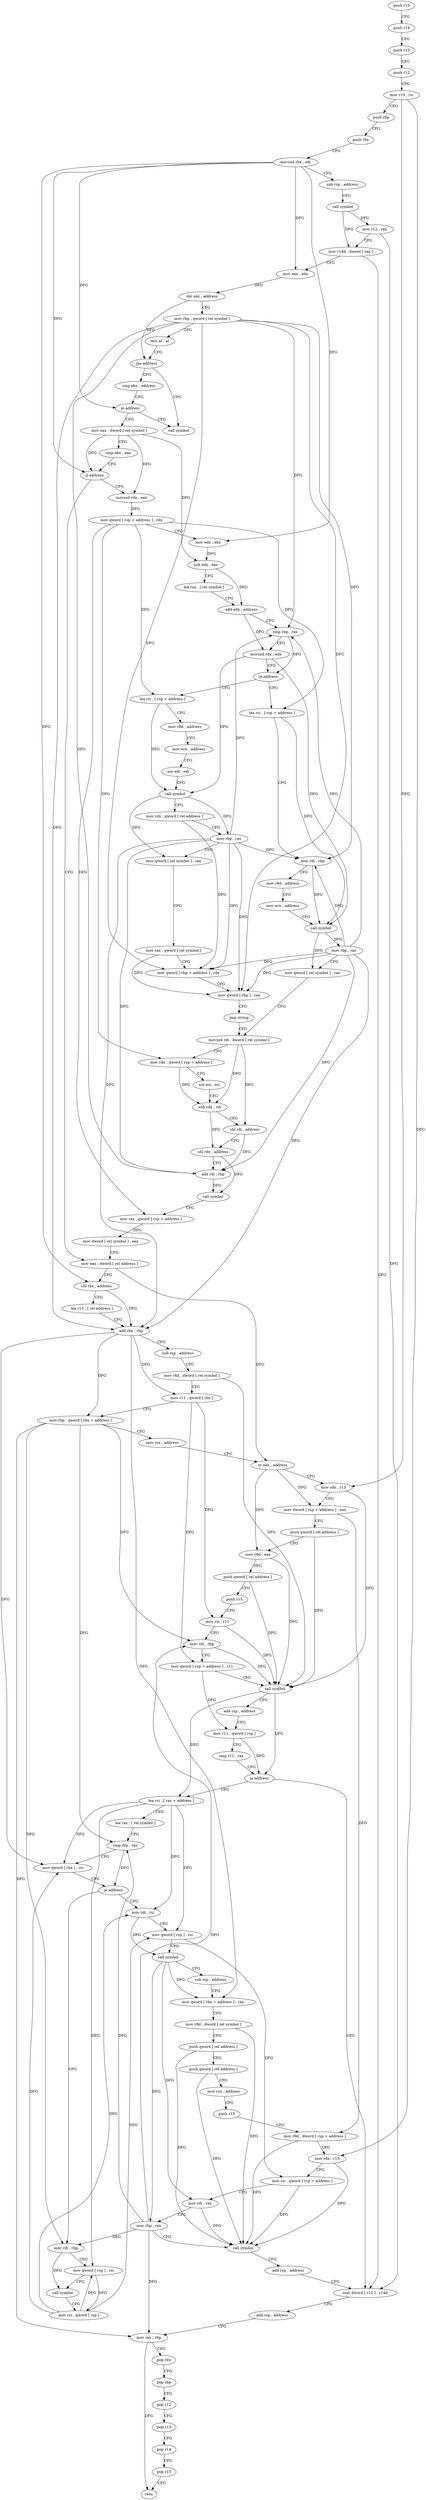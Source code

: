 digraph "func" {
"4230320" [label = "push r15" ]
"4230322" [label = "push r14" ]
"4230324" [label = "push r13" ]
"4230326" [label = "push r12" ]
"4230328" [label = "mov r13 , rsi" ]
"4230331" [label = "push rbp" ]
"4230332" [label = "push rbx" ]
"4230333" [label = "movsxd rbx , edi" ]
"4230336" [label = "sub rsp , address" ]
"4230340" [label = "call symbol" ]
"4230345" [label = "mov r12 , rax" ]
"4230348" [label = "mov r14d , dword [ rax ]" ]
"4230351" [label = "mov eax , ebx" ]
"4230353" [label = "shr eax , address" ]
"4230356" [label = "mov rbp , qword [ rel symbol ]" ]
"4230363" [label = "test al , al" ]
"4230365" [label = "jne address" ]
"4230804" [label = "call symbol" ]
"4230371" [label = "cmp ebx , address" ]
"4230377" [label = "je address" ]
"4230383" [label = "mov eax , dword [ rel symbol ]" ]
"4230389" [label = "cmp ebx , eax" ]
"4230391" [label = "jl address" ]
"4230505" [label = "mov eax , dword [ rel address ]" ]
"4230393" [label = "movsxd rdx , eax" ]
"4230511" [label = "shl rbx , address" ]
"4230515" [label = "lea r15 , [ rel address ]" ]
"4230522" [label = "add rbx , rbp" ]
"4230525" [label = "sub rsp , address" ]
"4230529" [label = "mov r8d , dword [ rel symbol ]" ]
"4230536" [label = "mov r11 , qword [ rbx ]" ]
"4230539" [label = "mov rbp , qword [ rbx + address ]" ]
"4230543" [label = "mov rcx , address" ]
"4230550" [label = "or eax , address" ]
"4230553" [label = "mov rdx , r13" ]
"4230556" [label = "mov dword [ rsp + address ] , eax" ]
"4230560" [label = "push qword [ rel address ]" ]
"4230566" [label = "mov r9d , eax" ]
"4230569" [label = "push qword [ rel address ]" ]
"4230575" [label = "push r15" ]
"4230577" [label = "mov rsi , r11" ]
"4230580" [label = "mov rdi , rbp" ]
"4230583" [label = "mov qword [ rsp + address ] , r11" ]
"4230588" [label = "call symbol" ]
"4230593" [label = "add rsp , address" ]
"4230597" [label = "mov r11 , qword [ rsp ]" ]
"4230601" [label = "cmp r11 , rax" ]
"4230604" [label = "ja address" ]
"4230717" [label = "mov dword [ r12 ] , r14d" ]
"4230606" [label = "lea rsi , [ rax + address ]" ]
"4230396" [label = "mov qword [ rsp + address ] , rdx" ]
"4230401" [label = "mov edx , ebx" ]
"4230403" [label = "sub edx , eax" ]
"4230405" [label = "lea rax , [ rel symbol ]" ]
"4230412" [label = "add edx , address" ]
"4230415" [label = "cmp rbp , rax" ]
"4230418" [label = "movsxd rdx , edx" ]
"4230421" [label = "je address" ]
"4230744" [label = "lea rsi , [ rsp + address ]" ]
"4230427" [label = "lea rsi , [ rsp + address ]" ]
"4230721" [label = "add rsp , address" ]
"4230725" [label = "mov rax , rbp" ]
"4230728" [label = "pop rbx" ]
"4230729" [label = "pop rbp" ]
"4230730" [label = "pop r12" ]
"4230732" [label = "pop r13" ]
"4230734" [label = "pop r14" ]
"4230736" [label = "pop r15" ]
"4230738" [label = "retn" ]
"4230610" [label = "lea rax , [ rel symbol ]" ]
"4230617" [label = "cmp rbp , rax" ]
"4230620" [label = "mov qword [ rbx ] , rsi" ]
"4230623" [label = "je address" ]
"4230641" [label = "mov rdi , rsi" ]
"4230625" [label = "mov rdi , rbp" ]
"4230749" [label = "mov r8d , address" ]
"4230755" [label = "mov ecx , address" ]
"4230760" [label = "xor edi , edi" ]
"4230762" [label = "call symbol" ]
"4230767" [label = "mov rdx , qword [ rel address ]" ]
"4230774" [label = "mov rbp , rax" ]
"4230777" [label = "mov qword [ rel symbol ] , rax" ]
"4230784" [label = "mov rax , qword [ rel symbol ]" ]
"4230791" [label = "mov qword [ rbp + address ] , rdx" ]
"4230795" [label = "mov qword [ rbp ] , rax" ]
"4230799" [label = "jmp string" ]
"4230461" [label = "movsxd rdi , dword [ rel symbol ]" ]
"4230432" [label = "mov rdi , rbp" ]
"4230435" [label = "mov r8d , address" ]
"4230441" [label = "mov ecx , address" ]
"4230446" [label = "call symbol" ]
"4230451" [label = "mov rbp , rax" ]
"4230454" [label = "mov qword [ rel symbol ] , rax" ]
"4230644" [label = "mov qword [ rsp ] , rsi" ]
"4230648" [label = "call symbol" ]
"4230653" [label = "sub rsp , address" ]
"4230657" [label = "mov qword [ rbx + address ] , rax" ]
"4230661" [label = "mov r8d , dword [ rel symbol ]" ]
"4230668" [label = "push qword [ rel address ]" ]
"4230674" [label = "push qword [ rel address ]" ]
"4230680" [label = "mov rcx , address" ]
"4230687" [label = "push r15" ]
"4230689" [label = "mov r9d , dword [ rsp + address ]" ]
"4230694" [label = "mov rdx , r13" ]
"4230697" [label = "mov rsi , qword [ rsp + address ]" ]
"4230702" [label = "mov rdi , rax" ]
"4230705" [label = "mov rbp , rax" ]
"4230708" [label = "call symbol" ]
"4230713" [label = "add rsp , address" ]
"4230628" [label = "mov qword [ rsp ] , rsi" ]
"4230632" [label = "call symbol" ]
"4230637" [label = "mov rsi , qword [ rsp ]" ]
"4230468" [label = "mov rdx , qword [ rsp + address ]" ]
"4230473" [label = "xor esi , esi" ]
"4230475" [label = "sub rdx , rdi" ]
"4230478" [label = "shl rdi , address" ]
"4230482" [label = "shl rdx , address" ]
"4230486" [label = "add rdi , rbp" ]
"4230489" [label = "call symbol" ]
"4230494" [label = "mov rax , qword [ rsp + address ]" ]
"4230499" [label = "mov dword [ rel symbol ] , eax" ]
"4230320" -> "4230322" [ label = "CFG" ]
"4230322" -> "4230324" [ label = "CFG" ]
"4230324" -> "4230326" [ label = "CFG" ]
"4230326" -> "4230328" [ label = "CFG" ]
"4230328" -> "4230331" [ label = "CFG" ]
"4230328" -> "4230553" [ label = "DFG" ]
"4230328" -> "4230694" [ label = "DFG" ]
"4230331" -> "4230332" [ label = "CFG" ]
"4230332" -> "4230333" [ label = "CFG" ]
"4230333" -> "4230336" [ label = "CFG" ]
"4230333" -> "4230351" [ label = "DFG" ]
"4230333" -> "4230377" [ label = "DFG" ]
"4230333" -> "4230391" [ label = "DFG" ]
"4230333" -> "4230511" [ label = "DFG" ]
"4230333" -> "4230401" [ label = "DFG" ]
"4230336" -> "4230340" [ label = "CFG" ]
"4230340" -> "4230345" [ label = "DFG" ]
"4230340" -> "4230348" [ label = "DFG" ]
"4230345" -> "4230348" [ label = "CFG" ]
"4230345" -> "4230717" [ label = "DFG" ]
"4230348" -> "4230351" [ label = "CFG" ]
"4230348" -> "4230717" [ label = "DFG" ]
"4230351" -> "4230353" [ label = "DFG" ]
"4230353" -> "4230356" [ label = "CFG" ]
"4230353" -> "4230365" [ label = "DFG" ]
"4230356" -> "4230363" [ label = "CFG" ]
"4230356" -> "4230522" [ label = "DFG" ]
"4230356" -> "4230415" [ label = "DFG" ]
"4230356" -> "4230791" [ label = "DFG" ]
"4230356" -> "4230795" [ label = "DFG" ]
"4230356" -> "4230432" [ label = "DFG" ]
"4230356" -> "4230486" [ label = "DFG" ]
"4230363" -> "4230365" [ label = "CFG" ]
"4230365" -> "4230804" [ label = "CFG" ]
"4230365" -> "4230371" [ label = "CFG" ]
"4230371" -> "4230377" [ label = "CFG" ]
"4230377" -> "4230804" [ label = "CFG" ]
"4230377" -> "4230383" [ label = "CFG" ]
"4230383" -> "4230389" [ label = "CFG" ]
"4230383" -> "4230391" [ label = "DFG" ]
"4230383" -> "4230393" [ label = "DFG" ]
"4230383" -> "4230403" [ label = "DFG" ]
"4230389" -> "4230391" [ label = "CFG" ]
"4230391" -> "4230505" [ label = "CFG" ]
"4230391" -> "4230393" [ label = "CFG" ]
"4230505" -> "4230511" [ label = "CFG" ]
"4230505" -> "4230550" [ label = "DFG" ]
"4230393" -> "4230396" [ label = "DFG" ]
"4230511" -> "4230515" [ label = "CFG" ]
"4230511" -> "4230522" [ label = "DFG" ]
"4230515" -> "4230522" [ label = "CFG" ]
"4230522" -> "4230525" [ label = "CFG" ]
"4230522" -> "4230536" [ label = "DFG" ]
"4230522" -> "4230539" [ label = "DFG" ]
"4230522" -> "4230620" [ label = "DFG" ]
"4230522" -> "4230657" [ label = "DFG" ]
"4230525" -> "4230529" [ label = "CFG" ]
"4230529" -> "4230536" [ label = "CFG" ]
"4230529" -> "4230588" [ label = "DFG" ]
"4230536" -> "4230539" [ label = "CFG" ]
"4230536" -> "4230577" [ label = "DFG" ]
"4230536" -> "4230583" [ label = "DFG" ]
"4230539" -> "4230543" [ label = "CFG" ]
"4230539" -> "4230580" [ label = "DFG" ]
"4230539" -> "4230725" [ label = "DFG" ]
"4230539" -> "4230617" [ label = "DFG" ]
"4230539" -> "4230625" [ label = "DFG" ]
"4230543" -> "4230550" [ label = "CFG" ]
"4230550" -> "4230553" [ label = "CFG" ]
"4230550" -> "4230556" [ label = "DFG" ]
"4230550" -> "4230566" [ label = "DFG" ]
"4230553" -> "4230556" [ label = "CFG" ]
"4230553" -> "4230588" [ label = "DFG" ]
"4230556" -> "4230560" [ label = "CFG" ]
"4230556" -> "4230689" [ label = "DFG" ]
"4230560" -> "4230566" [ label = "CFG" ]
"4230560" -> "4230588" [ label = "DFG" ]
"4230566" -> "4230569" [ label = "CFG" ]
"4230566" -> "4230588" [ label = "DFG" ]
"4230569" -> "4230575" [ label = "CFG" ]
"4230569" -> "4230588" [ label = "DFG" ]
"4230575" -> "4230577" [ label = "CFG" ]
"4230577" -> "4230580" [ label = "CFG" ]
"4230577" -> "4230588" [ label = "DFG" ]
"4230580" -> "4230583" [ label = "CFG" ]
"4230580" -> "4230588" [ label = "DFG" ]
"4230583" -> "4230588" [ label = "CFG" ]
"4230583" -> "4230597" [ label = "DFG" ]
"4230588" -> "4230593" [ label = "CFG" ]
"4230588" -> "4230604" [ label = "DFG" ]
"4230588" -> "4230606" [ label = "DFG" ]
"4230593" -> "4230597" [ label = "CFG" ]
"4230597" -> "4230601" [ label = "CFG" ]
"4230597" -> "4230604" [ label = "DFG" ]
"4230601" -> "4230604" [ label = "CFG" ]
"4230604" -> "4230717" [ label = "CFG" ]
"4230604" -> "4230606" [ label = "CFG" ]
"4230717" -> "4230721" [ label = "CFG" ]
"4230606" -> "4230610" [ label = "CFG" ]
"4230606" -> "4230620" [ label = "DFG" ]
"4230606" -> "4230641" [ label = "DFG" ]
"4230606" -> "4230644" [ label = "DFG" ]
"4230606" -> "4230628" [ label = "DFG" ]
"4230396" -> "4230401" [ label = "CFG" ]
"4230396" -> "4230468" [ label = "DFG" ]
"4230396" -> "4230494" [ label = "DFG" ]
"4230396" -> "4230744" [ label = "DFG" ]
"4230396" -> "4230427" [ label = "DFG" ]
"4230401" -> "4230403" [ label = "DFG" ]
"4230403" -> "4230405" [ label = "CFG" ]
"4230403" -> "4230412" [ label = "DFG" ]
"4230405" -> "4230412" [ label = "CFG" ]
"4230412" -> "4230415" [ label = "CFG" ]
"4230412" -> "4230418" [ label = "DFG" ]
"4230415" -> "4230418" [ label = "CFG" ]
"4230415" -> "4230421" [ label = "DFG" ]
"4230418" -> "4230421" [ label = "CFG" ]
"4230418" -> "4230762" [ label = "DFG" ]
"4230418" -> "4230446" [ label = "DFG" ]
"4230421" -> "4230744" [ label = "CFG" ]
"4230421" -> "4230427" [ label = "CFG" ]
"4230744" -> "4230749" [ label = "CFG" ]
"4230744" -> "4230762" [ label = "DFG" ]
"4230427" -> "4230432" [ label = "CFG" ]
"4230427" -> "4230446" [ label = "DFG" ]
"4230721" -> "4230725" [ label = "CFG" ]
"4230725" -> "4230728" [ label = "CFG" ]
"4230725" -> "4230738" [ label = "DFG" ]
"4230728" -> "4230729" [ label = "CFG" ]
"4230729" -> "4230730" [ label = "CFG" ]
"4230730" -> "4230732" [ label = "CFG" ]
"4230732" -> "4230734" [ label = "CFG" ]
"4230734" -> "4230736" [ label = "CFG" ]
"4230736" -> "4230738" [ label = "CFG" ]
"4230610" -> "4230617" [ label = "CFG" ]
"4230617" -> "4230620" [ label = "CFG" ]
"4230617" -> "4230623" [ label = "DFG" ]
"4230620" -> "4230623" [ label = "CFG" ]
"4230623" -> "4230641" [ label = "CFG" ]
"4230623" -> "4230625" [ label = "CFG" ]
"4230641" -> "4230644" [ label = "CFG" ]
"4230641" -> "4230648" [ label = "DFG" ]
"4230625" -> "4230628" [ label = "CFG" ]
"4230625" -> "4230632" [ label = "DFG" ]
"4230749" -> "4230755" [ label = "CFG" ]
"4230755" -> "4230760" [ label = "CFG" ]
"4230760" -> "4230762" [ label = "CFG" ]
"4230762" -> "4230767" [ label = "CFG" ]
"4230762" -> "4230774" [ label = "DFG" ]
"4230762" -> "4230777" [ label = "DFG" ]
"4230767" -> "4230774" [ label = "CFG" ]
"4230767" -> "4230791" [ label = "DFG" ]
"4230774" -> "4230777" [ label = "CFG" ]
"4230774" -> "4230522" [ label = "DFG" ]
"4230774" -> "4230415" [ label = "DFG" ]
"4230774" -> "4230791" [ label = "DFG" ]
"4230774" -> "4230795" [ label = "DFG" ]
"4230774" -> "4230432" [ label = "DFG" ]
"4230774" -> "4230486" [ label = "DFG" ]
"4230777" -> "4230784" [ label = "CFG" ]
"4230784" -> "4230791" [ label = "CFG" ]
"4230784" -> "4230795" [ label = "DFG" ]
"4230791" -> "4230795" [ label = "CFG" ]
"4230795" -> "4230799" [ label = "CFG" ]
"4230799" -> "4230461" [ label = "CFG" ]
"4230461" -> "4230468" [ label = "CFG" ]
"4230461" -> "4230475" [ label = "DFG" ]
"4230461" -> "4230478" [ label = "DFG" ]
"4230432" -> "4230435" [ label = "CFG" ]
"4230432" -> "4230446" [ label = "DFG" ]
"4230435" -> "4230441" [ label = "CFG" ]
"4230441" -> "4230446" [ label = "CFG" ]
"4230446" -> "4230451" [ label = "DFG" ]
"4230446" -> "4230454" [ label = "DFG" ]
"4230451" -> "4230454" [ label = "CFG" ]
"4230451" -> "4230522" [ label = "DFG" ]
"4230451" -> "4230415" [ label = "DFG" ]
"4230451" -> "4230432" [ label = "DFG" ]
"4230451" -> "4230791" [ label = "DFG" ]
"4230451" -> "4230795" [ label = "DFG" ]
"4230451" -> "4230486" [ label = "DFG" ]
"4230454" -> "4230461" [ label = "CFG" ]
"4230644" -> "4230648" [ label = "CFG" ]
"4230644" -> "4230697" [ label = "DFG" ]
"4230648" -> "4230653" [ label = "CFG" ]
"4230648" -> "4230657" [ label = "DFG" ]
"4230648" -> "4230702" [ label = "DFG" ]
"4230648" -> "4230705" [ label = "DFG" ]
"4230653" -> "4230657" [ label = "CFG" ]
"4230657" -> "4230661" [ label = "CFG" ]
"4230661" -> "4230668" [ label = "CFG" ]
"4230661" -> "4230708" [ label = "DFG" ]
"4230668" -> "4230674" [ label = "CFG" ]
"4230668" -> "4230708" [ label = "DFG" ]
"4230674" -> "4230680" [ label = "CFG" ]
"4230674" -> "4230708" [ label = "DFG" ]
"4230680" -> "4230687" [ label = "CFG" ]
"4230687" -> "4230689" [ label = "CFG" ]
"4230689" -> "4230694" [ label = "CFG" ]
"4230689" -> "4230708" [ label = "DFG" ]
"4230694" -> "4230697" [ label = "CFG" ]
"4230694" -> "4230708" [ label = "DFG" ]
"4230697" -> "4230702" [ label = "CFG" ]
"4230697" -> "4230708" [ label = "DFG" ]
"4230702" -> "4230705" [ label = "CFG" ]
"4230702" -> "4230708" [ label = "DFG" ]
"4230705" -> "4230708" [ label = "CFG" ]
"4230705" -> "4230580" [ label = "DFG" ]
"4230705" -> "4230725" [ label = "DFG" ]
"4230705" -> "4230617" [ label = "DFG" ]
"4230705" -> "4230625" [ label = "DFG" ]
"4230708" -> "4230713" [ label = "CFG" ]
"4230713" -> "4230717" [ label = "CFG" ]
"4230628" -> "4230632" [ label = "CFG" ]
"4230628" -> "4230637" [ label = "DFG" ]
"4230632" -> "4230637" [ label = "CFG" ]
"4230637" -> "4230641" [ label = "DFG" ]
"4230637" -> "4230620" [ label = "DFG" ]
"4230637" -> "4230644" [ label = "DFG" ]
"4230637" -> "4230628" [ label = "DFG" ]
"4230468" -> "4230473" [ label = "CFG" ]
"4230468" -> "4230475" [ label = "DFG" ]
"4230473" -> "4230475" [ label = "CFG" ]
"4230475" -> "4230478" [ label = "CFG" ]
"4230475" -> "4230482" [ label = "DFG" ]
"4230478" -> "4230482" [ label = "CFG" ]
"4230478" -> "4230486" [ label = "DFG" ]
"4230482" -> "4230486" [ label = "CFG" ]
"4230482" -> "4230489" [ label = "DFG" ]
"4230486" -> "4230489" [ label = "DFG" ]
"4230489" -> "4230494" [ label = "CFG" ]
"4230494" -> "4230499" [ label = "DFG" ]
"4230499" -> "4230505" [ label = "CFG" ]
}
